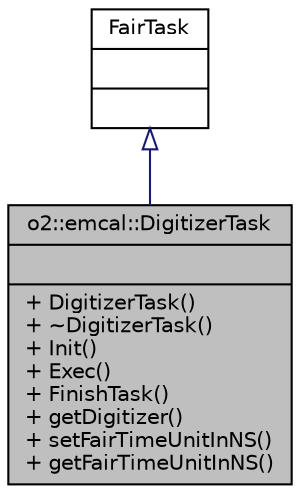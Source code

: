 digraph "o2::emcal::DigitizerTask"
{
 // INTERACTIVE_SVG=YES
  bgcolor="transparent";
  edge [fontname="Helvetica",fontsize="10",labelfontname="Helvetica",labelfontsize="10"];
  node [fontname="Helvetica",fontsize="10",shape=record];
  Node1 [label="{o2::emcal::DigitizerTask\n||+ DigitizerTask()\l+ ~DigitizerTask()\l+ Init()\l+ Exec()\l+ FinishTask()\l+ getDigitizer()\l+ setFairTimeUnitInNS()\l+ getFairTimeUnitInNS()\l}",height=0.2,width=0.4,color="black", fillcolor="grey75", style="filled", fontcolor="black"];
  Node2 -> Node1 [dir="back",color="midnightblue",fontsize="10",style="solid",arrowtail="onormal",fontname="Helvetica"];
  Node2 [label="{FairTask\n||}",height=0.2,width=0.4,color="black",URL="$d2/d9e/classFairTask.html"];
}

